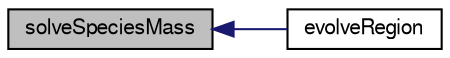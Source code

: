 digraph "solveSpeciesMass"
{
  bgcolor="transparent";
  edge [fontname="FreeSans",fontsize="10",labelfontname="FreeSans",labelfontsize="10"];
  node [fontname="FreeSans",fontsize="10",shape=record];
  rankdir="LR";
  Node1504 [label="solveSpeciesMass",height=0.2,width=0.4,color="black", fillcolor="grey75", style="filled", fontcolor="black"];
  Node1504 -> Node1505 [dir="back",color="midnightblue",fontsize="10",style="solid",fontname="FreeSans"];
  Node1505 [label="evolveRegion",height=0.2,width=0.4,color="black",URL="$a28978.html#afde8f52457f90e83a4eaf49755c19ec9",tooltip="Evolve the pyrolysis equations. "];
}
